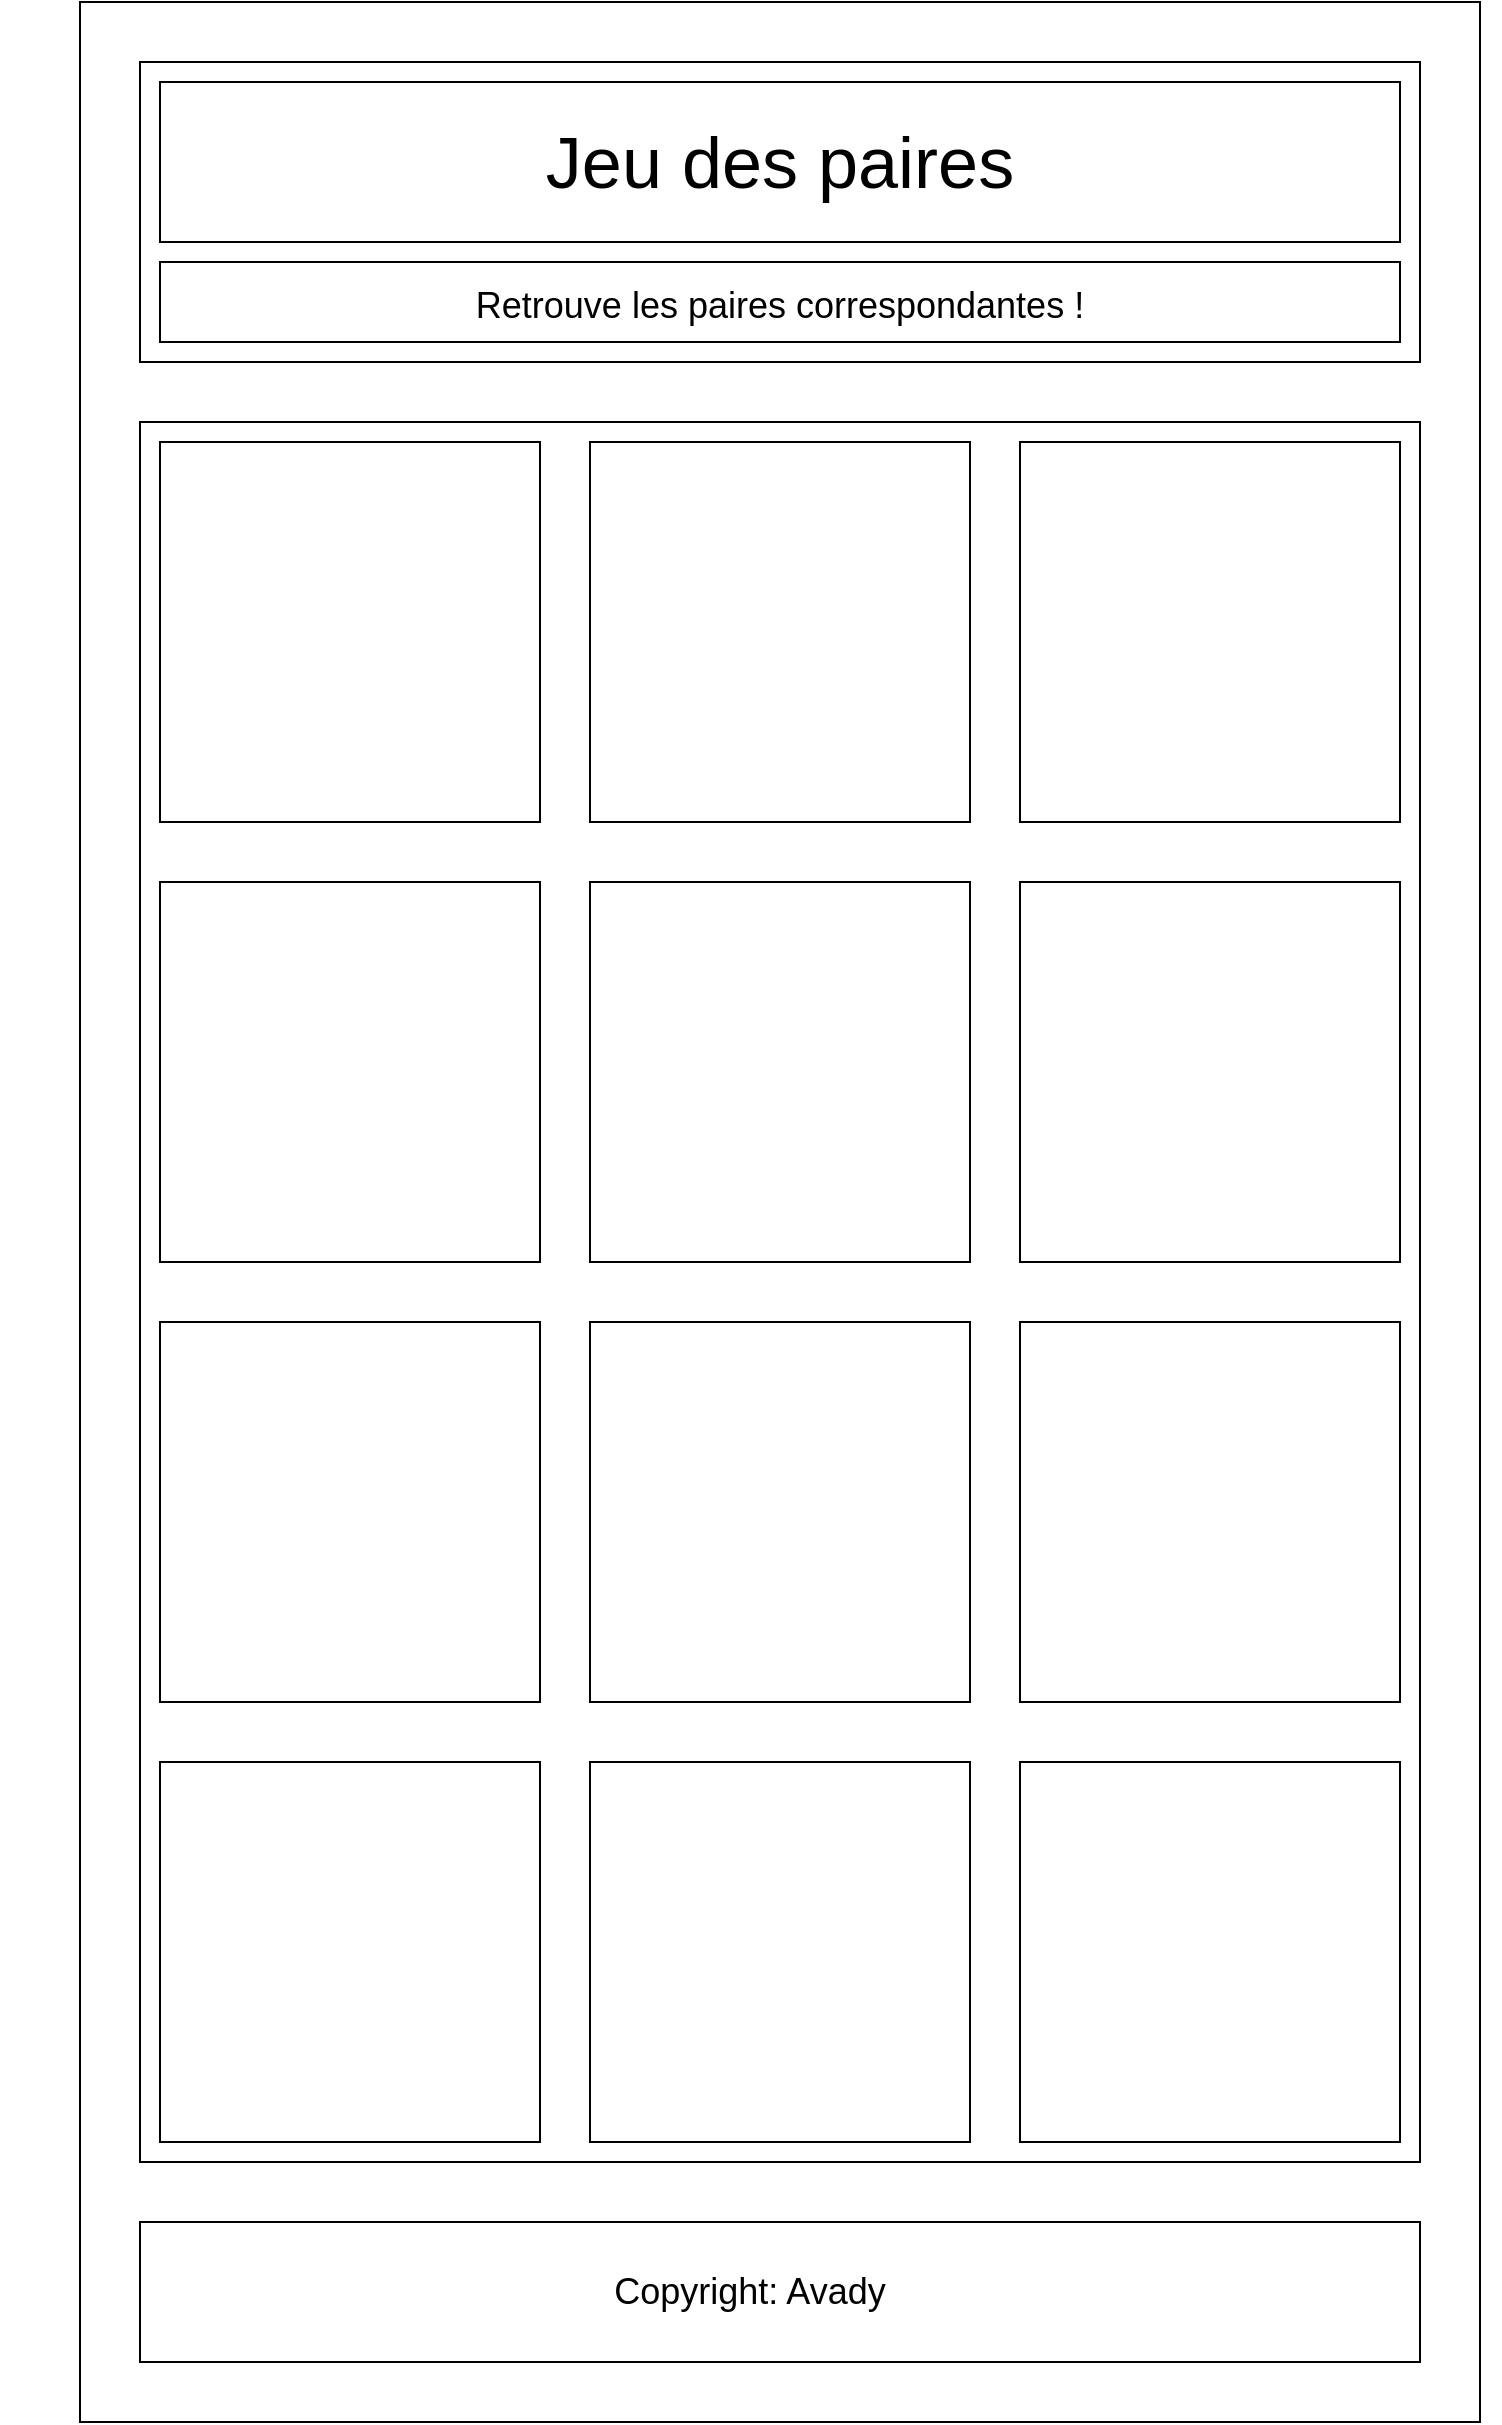 <mxfile version="15.5.2" type="github">
  <diagram name="Page-1" id="03018318-947c-dd8e-b7a3-06fadd420f32">
    <mxGraphModel dx="2364" dy="1464" grid="1" gridSize="10" guides="1" tooltips="1" connect="1" arrows="1" fold="1" page="1" pageScale="1" pageWidth="1100" pageHeight="850" background="none" math="0" shadow="0">
      <root>
        <mxCell id="0" />
        <mxCell id="1" parent="0" />
        <mxCell id="3glaqCfnxtMFjsHShPuj-1" value="" style="rounded=0;whiteSpace=wrap;html=1;" vertex="1" parent="1">
          <mxGeometry x="200" y="180" width="700" height="1210" as="geometry" />
        </mxCell>
        <mxCell id="3glaqCfnxtMFjsHShPuj-2" value="" style="rounded=0;whiteSpace=wrap;html=1;" vertex="1" parent="1">
          <mxGeometry x="230" y="210" width="640" height="150" as="geometry" />
        </mxCell>
        <mxCell id="3glaqCfnxtMFjsHShPuj-3" value="" style="rounded=0;whiteSpace=wrap;html=1;" vertex="1" parent="1">
          <mxGeometry x="240" y="220" width="620" height="80" as="geometry" />
        </mxCell>
        <mxCell id="3glaqCfnxtMFjsHShPuj-4" value="" style="rounded=0;whiteSpace=wrap;html=1;" vertex="1" parent="1">
          <mxGeometry x="240" y="310" width="620" height="40" as="geometry" />
        </mxCell>
        <mxCell id="3glaqCfnxtMFjsHShPuj-5" value="" style="rounded=0;whiteSpace=wrap;html=1;" vertex="1" parent="1">
          <mxGeometry x="230" y="390" width="640" height="870" as="geometry" />
        </mxCell>
        <mxCell id="3glaqCfnxtMFjsHShPuj-6" value="" style="rounded=0;whiteSpace=wrap;html=1;" vertex="1" parent="1">
          <mxGeometry x="230" y="1290" width="640" height="70" as="geometry" />
        </mxCell>
        <mxCell id="3glaqCfnxtMFjsHShPuj-8" value="" style="whiteSpace=wrap;html=1;aspect=fixed;" vertex="1" parent="1">
          <mxGeometry x="240" y="400" width="190" height="190" as="geometry" />
        </mxCell>
        <mxCell id="3glaqCfnxtMFjsHShPuj-12" value="" style="whiteSpace=wrap;html=1;aspect=fixed;" vertex="1" parent="1">
          <mxGeometry x="455" y="400" width="190" height="190" as="geometry" />
        </mxCell>
        <mxCell id="3glaqCfnxtMFjsHShPuj-13" value="" style="whiteSpace=wrap;html=1;aspect=fixed;" vertex="1" parent="1">
          <mxGeometry x="670" y="400" width="190" height="190" as="geometry" />
        </mxCell>
        <mxCell id="3glaqCfnxtMFjsHShPuj-14" value="" style="whiteSpace=wrap;html=1;aspect=fixed;" vertex="1" parent="1">
          <mxGeometry x="240" y="620" width="190" height="190" as="geometry" />
        </mxCell>
        <mxCell id="3glaqCfnxtMFjsHShPuj-15" value="" style="whiteSpace=wrap;html=1;aspect=fixed;" vertex="1" parent="1">
          <mxGeometry x="455" y="620" width="190" height="190" as="geometry" />
        </mxCell>
        <mxCell id="3glaqCfnxtMFjsHShPuj-16" value="" style="whiteSpace=wrap;html=1;aspect=fixed;" vertex="1" parent="1">
          <mxGeometry x="670" y="620" width="190" height="190" as="geometry" />
        </mxCell>
        <mxCell id="3glaqCfnxtMFjsHShPuj-17" value="" style="whiteSpace=wrap;html=1;aspect=fixed;" vertex="1" parent="1">
          <mxGeometry x="240" y="840" width="190" height="190" as="geometry" />
        </mxCell>
        <mxCell id="3glaqCfnxtMFjsHShPuj-18" value="" style="whiteSpace=wrap;html=1;aspect=fixed;" vertex="1" parent="1">
          <mxGeometry x="455" y="840" width="190" height="190" as="geometry" />
        </mxCell>
        <mxCell id="3glaqCfnxtMFjsHShPuj-19" value="" style="whiteSpace=wrap;html=1;aspect=fixed;" vertex="1" parent="1">
          <mxGeometry x="670" y="840" width="190" height="190" as="geometry" />
        </mxCell>
        <mxCell id="3glaqCfnxtMFjsHShPuj-20" value="" style="whiteSpace=wrap;html=1;aspect=fixed;" vertex="1" parent="1">
          <mxGeometry x="240" y="1060" width="190" height="190" as="geometry" />
        </mxCell>
        <mxCell id="3glaqCfnxtMFjsHShPuj-21" value="" style="whiteSpace=wrap;html=1;aspect=fixed;" vertex="1" parent="1">
          <mxGeometry x="455" y="1060" width="190" height="190" as="geometry" />
        </mxCell>
        <mxCell id="3glaqCfnxtMFjsHShPuj-22" value="" style="whiteSpace=wrap;html=1;aspect=fixed;" vertex="1" parent="1">
          <mxGeometry x="670" y="1060" width="190" height="190" as="geometry" />
        </mxCell>
        <mxCell id="3glaqCfnxtMFjsHShPuj-23" value="&lt;font style=&quot;font-size: 36px&quot;&gt;Jeu des paires&lt;/font&gt;" style="text;html=1;strokeColor=none;fillColor=none;align=center;verticalAlign=middle;whiteSpace=wrap;rounded=0;" vertex="1" parent="1">
          <mxGeometry x="385" y="245" width="330" height="30" as="geometry" />
        </mxCell>
        <mxCell id="3glaqCfnxtMFjsHShPuj-24" value="&lt;span style=&quot;font-size: 18px&quot;&gt;Retrouve les paires correspondantes !&lt;/span&gt;" style="text;html=1;strokeColor=none;fillColor=none;align=center;verticalAlign=middle;whiteSpace=wrap;rounded=0;fontSize=36;" vertex="1" parent="1">
          <mxGeometry x="360" y="310" width="380" height="30" as="geometry" />
        </mxCell>
        <mxCell id="3glaqCfnxtMFjsHShPuj-26" value="Copyright: Avady" style="text;html=1;strokeColor=none;fillColor=none;align=center;verticalAlign=middle;whiteSpace=wrap;rounded=0;fontSize=18;" vertex="1" parent="1">
          <mxGeometry x="160" y="1310" width="750" height="30" as="geometry" />
        </mxCell>
      </root>
    </mxGraphModel>
  </diagram>
</mxfile>
